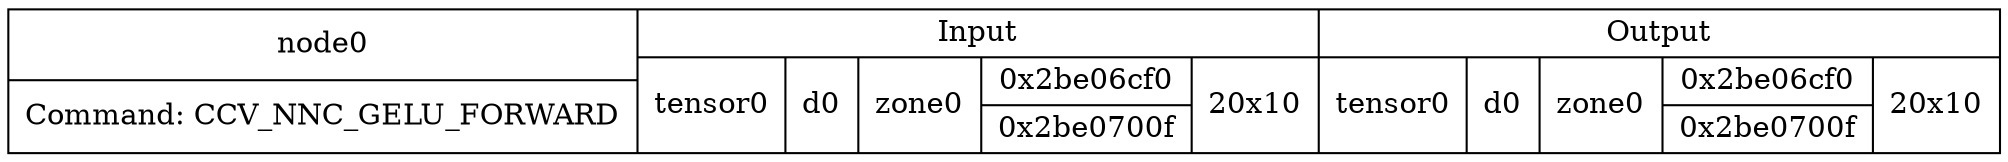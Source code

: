 digraph G {
compound=true;
node0 [shape=record,label="{node0|Command: CCV_NNC_GELU_FORWARD}|{Input|{tensor0|d0|zone0|{0x2be06cf0|0x2be0700f}|20x10}}|{Output|{tensor0|d0|zone0|{0x2be06cf0|0x2be0700f}|20x10}}"];
}
